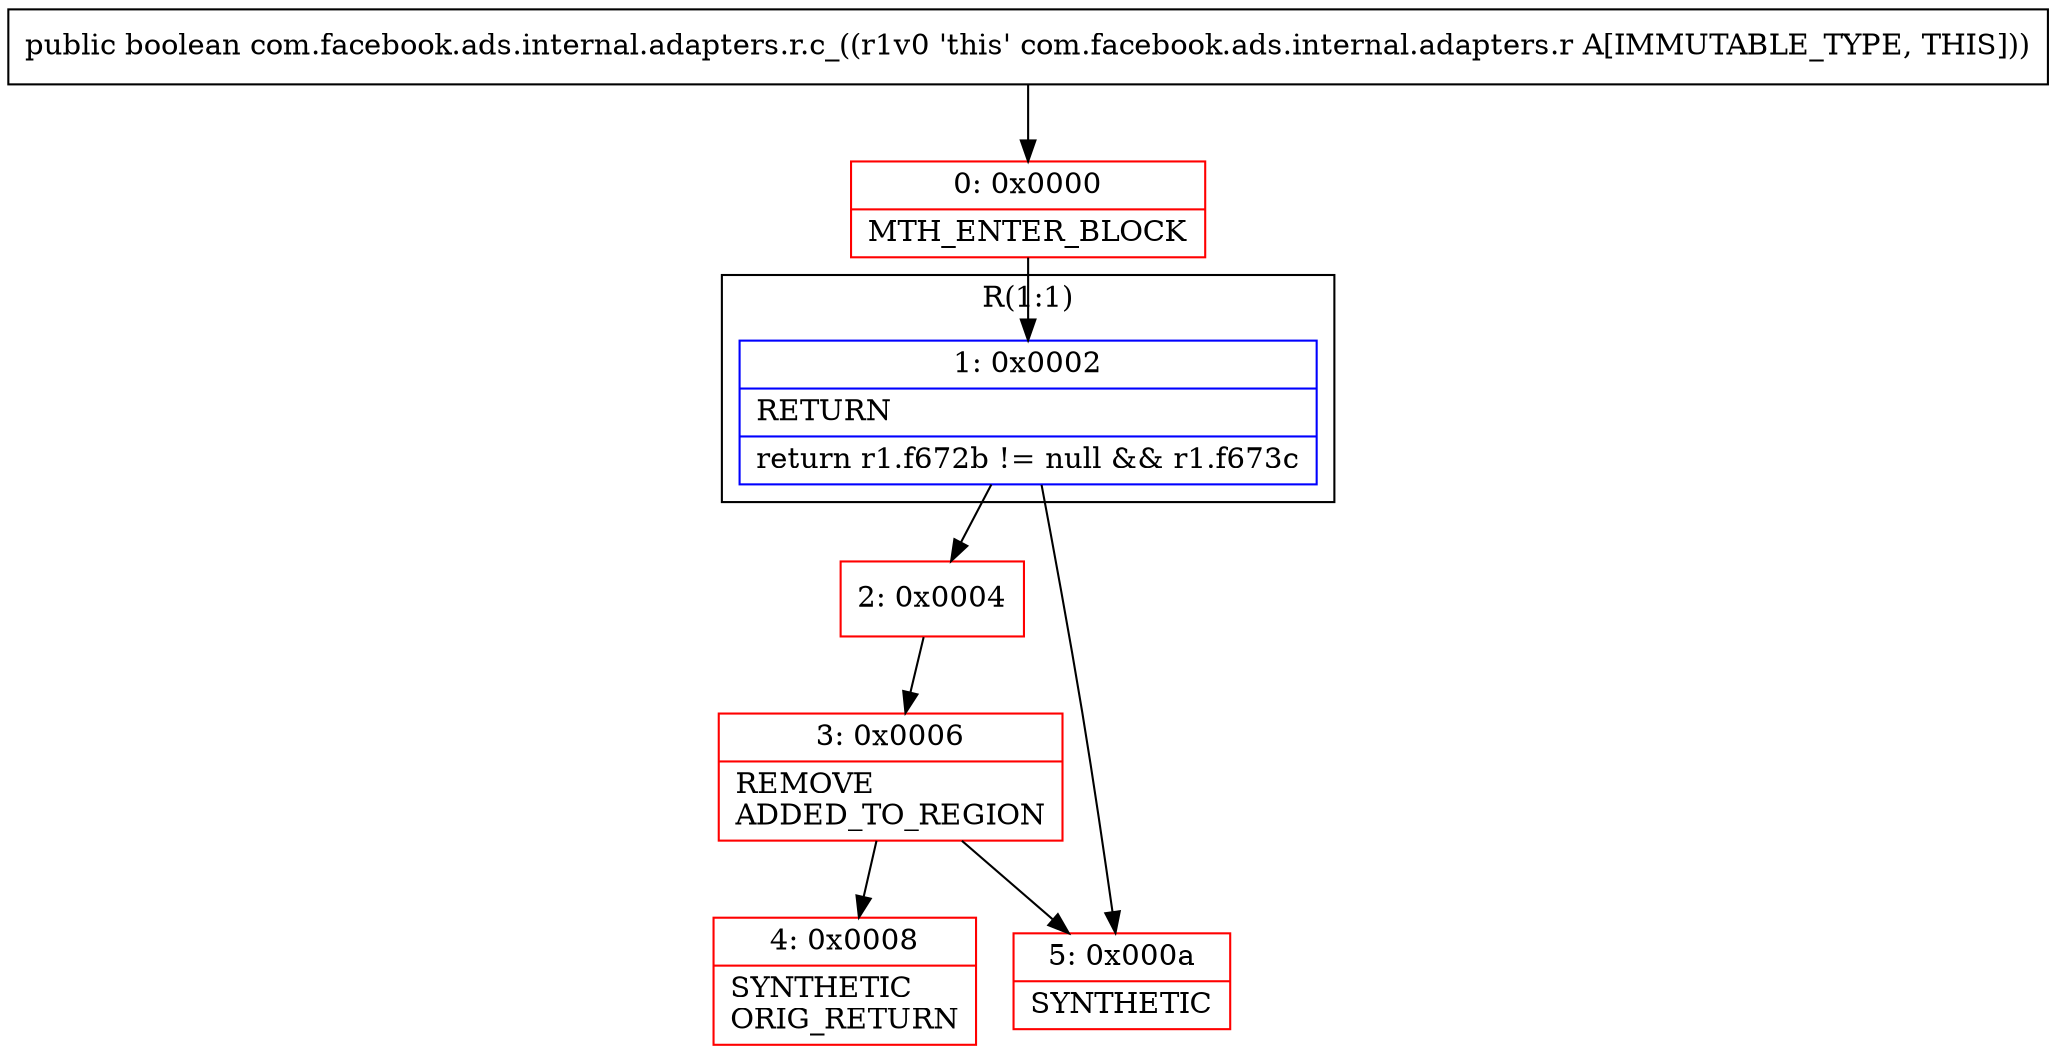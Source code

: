 digraph "CFG forcom.facebook.ads.internal.adapters.r.c_()Z" {
subgraph cluster_Region_173997419 {
label = "R(1:1)";
node [shape=record,color=blue];
Node_1 [shape=record,label="{1\:\ 0x0002|RETURN\l|return r1.f672b != null && r1.f673c\l}"];
}
Node_0 [shape=record,color=red,label="{0\:\ 0x0000|MTH_ENTER_BLOCK\l}"];
Node_2 [shape=record,color=red,label="{2\:\ 0x0004}"];
Node_3 [shape=record,color=red,label="{3\:\ 0x0006|REMOVE\lADDED_TO_REGION\l}"];
Node_4 [shape=record,color=red,label="{4\:\ 0x0008|SYNTHETIC\lORIG_RETURN\l}"];
Node_5 [shape=record,color=red,label="{5\:\ 0x000a|SYNTHETIC\l}"];
MethodNode[shape=record,label="{public boolean com.facebook.ads.internal.adapters.r.c_((r1v0 'this' com.facebook.ads.internal.adapters.r A[IMMUTABLE_TYPE, THIS])) }"];
MethodNode -> Node_0;
Node_1 -> Node_2;
Node_1 -> Node_5;
Node_0 -> Node_1;
Node_2 -> Node_3;
Node_3 -> Node_4;
Node_3 -> Node_5;
}

